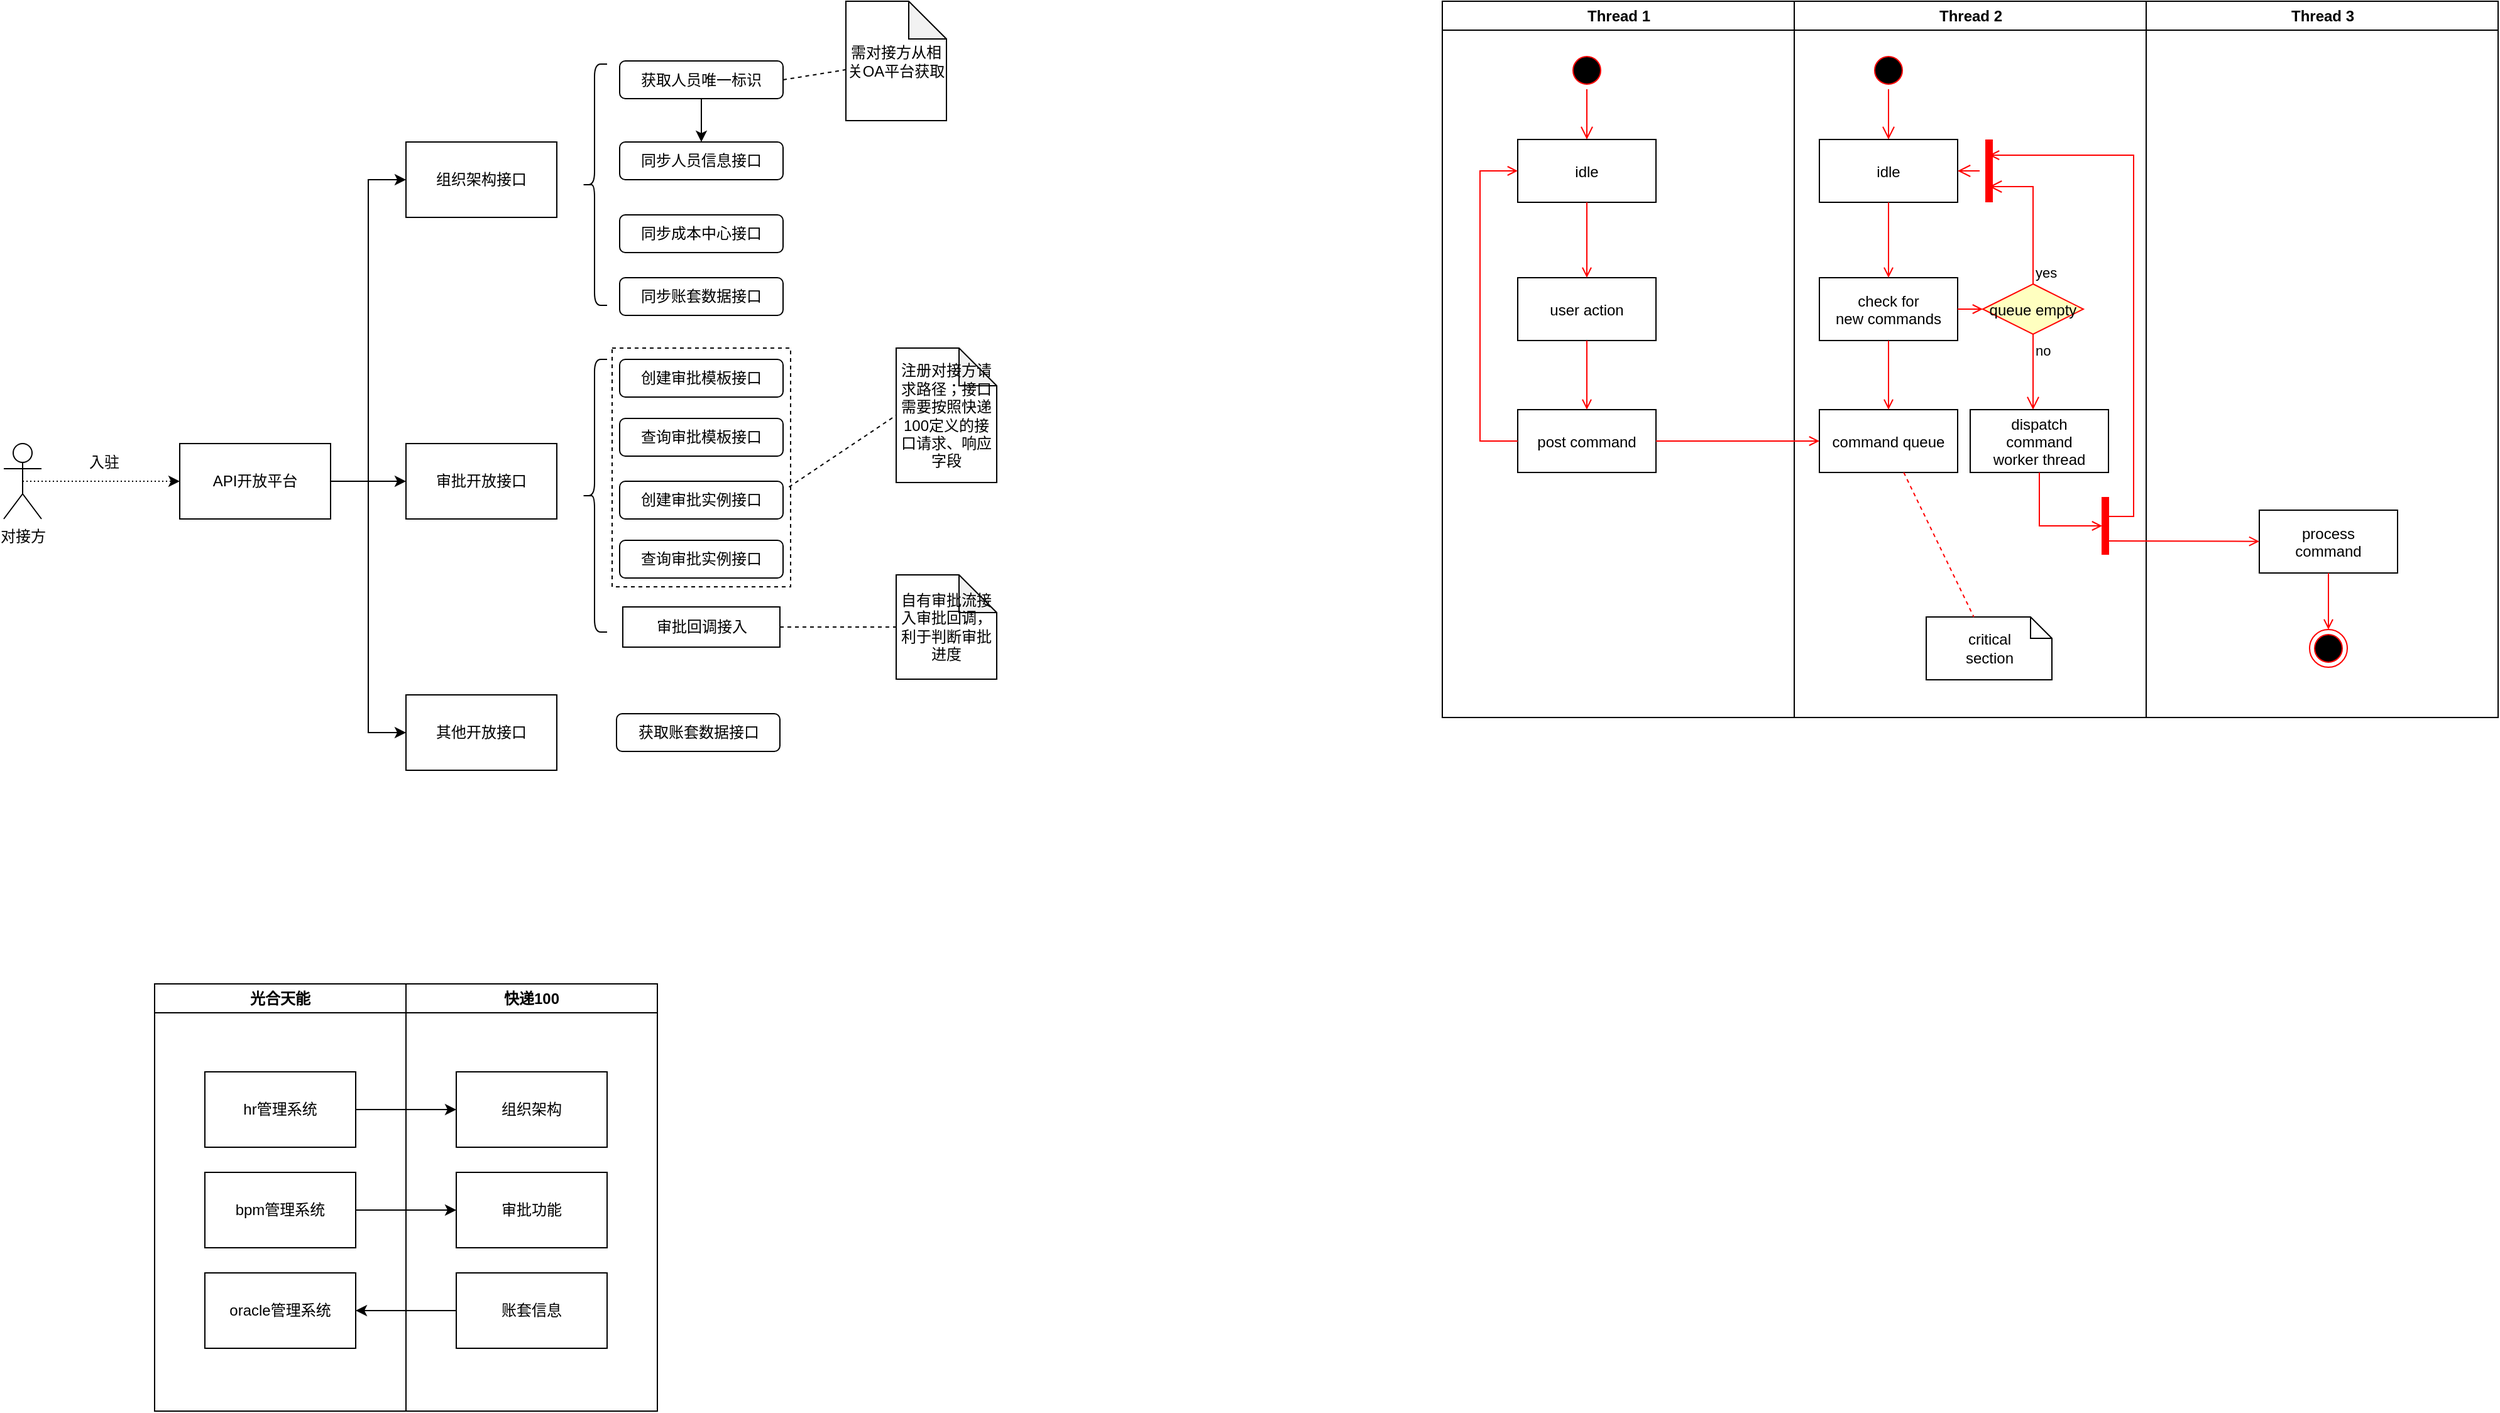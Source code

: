 <mxfile version="21.6.7" type="github">
  <diagram name="Page-1" id="e7e014a7-5840-1c2e-5031-d8a46d1fe8dd">
    <mxGraphModel dx="2812" dy="963" grid="1" gridSize="10" guides="1" tooltips="1" connect="1" arrows="1" fold="1" page="1" pageScale="1" pageWidth="1169" pageHeight="826" background="none" math="0" shadow="0">
      <root>
        <mxCell id="0" />
        <mxCell id="1" parent="0" />
        <mxCell id="X7CJDOQ9ewSfiJZdwL1m-84" value="" style="rounded=0;whiteSpace=wrap;html=1;dashed=1;" vertex="1" parent="1">
          <mxGeometry x="-496" y="404" width="142" height="190" as="geometry" />
        </mxCell>
        <mxCell id="2" value="Thread 1" style="swimlane;whiteSpace=wrap" parent="1" vertex="1">
          <mxGeometry x="164.5" y="128" width="280" height="570" as="geometry" />
        </mxCell>
        <mxCell id="5" value="" style="ellipse;shape=startState;fillColor=#000000;strokeColor=#ff0000;" parent="2" vertex="1">
          <mxGeometry x="100" y="40" width="30" height="30" as="geometry" />
        </mxCell>
        <mxCell id="6" value="" style="edgeStyle=elbowEdgeStyle;elbow=horizontal;verticalAlign=bottom;endArrow=open;endSize=8;strokeColor=#FF0000;endFill=1;rounded=0" parent="2" source="5" target="7" edge="1">
          <mxGeometry x="100" y="40" as="geometry">
            <mxPoint x="115" y="110" as="targetPoint" />
          </mxGeometry>
        </mxCell>
        <mxCell id="7" value="idle" style="" parent="2" vertex="1">
          <mxGeometry x="60" y="110" width="110" height="50" as="geometry" />
        </mxCell>
        <mxCell id="8" value="user action" style="" parent="2" vertex="1">
          <mxGeometry x="60" y="220" width="110" height="50" as="geometry" />
        </mxCell>
        <mxCell id="9" value="" style="endArrow=open;strokeColor=#FF0000;endFill=1;rounded=0" parent="2" source="7" target="8" edge="1">
          <mxGeometry relative="1" as="geometry" />
        </mxCell>
        <mxCell id="10" value="post command" style="" parent="2" vertex="1">
          <mxGeometry x="60" y="325" width="110" height="50" as="geometry" />
        </mxCell>
        <mxCell id="11" value="" style="endArrow=open;strokeColor=#FF0000;endFill=1;rounded=0" parent="2" source="8" target="10" edge="1">
          <mxGeometry relative="1" as="geometry" />
        </mxCell>
        <mxCell id="12" value="" style="edgeStyle=elbowEdgeStyle;elbow=horizontal;strokeColor=#FF0000;endArrow=open;endFill=1;rounded=0" parent="2" source="10" target="7" edge="1">
          <mxGeometry width="100" height="100" relative="1" as="geometry">
            <mxPoint x="160" y="290" as="sourcePoint" />
            <mxPoint x="260" y="190" as="targetPoint" />
            <Array as="points">
              <mxPoint x="30" y="250" />
            </Array>
          </mxGeometry>
        </mxCell>
        <mxCell id="3" value="Thread 2" style="swimlane;whiteSpace=wrap" parent="1" vertex="1">
          <mxGeometry x="444.5" y="128" width="280" height="570" as="geometry" />
        </mxCell>
        <mxCell id="13" value="" style="ellipse;shape=startState;fillColor=#000000;strokeColor=#ff0000;" parent="3" vertex="1">
          <mxGeometry x="60" y="40" width="30" height="30" as="geometry" />
        </mxCell>
        <mxCell id="14" value="" style="edgeStyle=elbowEdgeStyle;elbow=horizontal;verticalAlign=bottom;endArrow=open;endSize=8;strokeColor=#FF0000;endFill=1;rounded=0" parent="3" source="13" target="15" edge="1">
          <mxGeometry x="40" y="20" as="geometry">
            <mxPoint x="55" y="90" as="targetPoint" />
          </mxGeometry>
        </mxCell>
        <mxCell id="15" value="idle" style="" parent="3" vertex="1">
          <mxGeometry x="20" y="110" width="110" height="50" as="geometry" />
        </mxCell>
        <mxCell id="16" value="check for &#xa;new commands" style="" parent="3" vertex="1">
          <mxGeometry x="20" y="220" width="110" height="50" as="geometry" />
        </mxCell>
        <mxCell id="17" value="" style="endArrow=open;strokeColor=#FF0000;endFill=1;rounded=0" parent="3" source="15" target="16" edge="1">
          <mxGeometry relative="1" as="geometry" />
        </mxCell>
        <mxCell id="18" value="command queue" style="" parent="3" vertex="1">
          <mxGeometry x="20" y="325" width="110" height="50" as="geometry" />
        </mxCell>
        <mxCell id="19" value="" style="endArrow=open;strokeColor=#FF0000;endFill=1;rounded=0" parent="3" source="16" target="18" edge="1">
          <mxGeometry relative="1" as="geometry" />
        </mxCell>
        <mxCell id="21" value="queue empty" style="rhombus;fillColor=#ffffc0;strokeColor=#ff0000;" parent="3" vertex="1">
          <mxGeometry x="150" y="225" width="80" height="40" as="geometry" />
        </mxCell>
        <mxCell id="22" value="yes" style="edgeStyle=elbowEdgeStyle;elbow=horizontal;align=left;verticalAlign=bottom;endArrow=open;endSize=8;strokeColor=#FF0000;exitX=0.5;exitY=0;endFill=1;rounded=0;entryX=0.75;entryY=0.5;entryPerimeter=0" parent="3" source="21" target="25" edge="1">
          <mxGeometry x="-1" relative="1" as="geometry">
            <mxPoint x="160" y="150" as="targetPoint" />
            <Array as="points">
              <mxPoint x="190" y="180" />
            </Array>
          </mxGeometry>
        </mxCell>
        <mxCell id="23" value="no" style="edgeStyle=elbowEdgeStyle;elbow=horizontal;align=left;verticalAlign=top;endArrow=open;endSize=8;strokeColor=#FF0000;endFill=1;rounded=0" parent="3" source="21" target="30" edge="1">
          <mxGeometry x="-1" relative="1" as="geometry">
            <mxPoint x="190" y="305" as="targetPoint" />
          </mxGeometry>
        </mxCell>
        <mxCell id="24" value="" style="endArrow=open;strokeColor=#FF0000;endFill=1;rounded=0" parent="3" source="16" target="21" edge="1">
          <mxGeometry relative="1" as="geometry" />
        </mxCell>
        <mxCell id="25" value="" style="shape=line;strokeWidth=6;strokeColor=#ff0000;rotation=90" parent="3" vertex="1">
          <mxGeometry x="130" y="127.5" width="50" height="15" as="geometry" />
        </mxCell>
        <mxCell id="26" value="" style="edgeStyle=elbowEdgeStyle;elbow=horizontal;verticalAlign=bottom;endArrow=open;endSize=8;strokeColor=#FF0000;endFill=1;rounded=0" parent="3" source="25" target="15" edge="1">
          <mxGeometry x="130" y="90" as="geometry">
            <mxPoint x="230" y="140" as="targetPoint" />
          </mxGeometry>
        </mxCell>
        <mxCell id="30" value="dispatch&#xa;command&#xa;worker thread" style="" parent="3" vertex="1">
          <mxGeometry x="140" y="325" width="110" height="50" as="geometry" />
        </mxCell>
        <mxCell id="31" value="critical&#xa;section" style="shape=note;whiteSpace=wrap;size=17" parent="3" vertex="1">
          <mxGeometry x="105" y="490" width="100" height="50" as="geometry" />
        </mxCell>
        <mxCell id="32" value="" style="endArrow=none;strokeColor=#FF0000;endFill=0;rounded=0;dashed=1" parent="3" source="18" target="31" edge="1">
          <mxGeometry relative="1" as="geometry" />
        </mxCell>
        <mxCell id="34" value="" style="whiteSpace=wrap;strokeColor=#FF0000;fillColor=#FF0000" parent="3" vertex="1">
          <mxGeometry x="245" y="395" width="5" height="45" as="geometry" />
        </mxCell>
        <mxCell id="41" value="" style="edgeStyle=elbowEdgeStyle;elbow=horizontal;entryX=0;entryY=0.5;strokeColor=#FF0000;endArrow=open;endFill=1;rounded=0" parent="3" source="30" target="34" edge="1">
          <mxGeometry width="100" height="100" relative="1" as="geometry">
            <mxPoint x="60" y="480" as="sourcePoint" />
            <mxPoint x="160" y="380" as="targetPoint" />
            <Array as="points">
              <mxPoint x="195" y="400" />
            </Array>
          </mxGeometry>
        </mxCell>
        <mxCell id="4" value="Thread 3" style="swimlane;whiteSpace=wrap" parent="1" vertex="1">
          <mxGeometry x="724.5" y="128" width="280" height="570" as="geometry" />
        </mxCell>
        <mxCell id="33" value="process&#xa;command" style="" parent="4" vertex="1">
          <mxGeometry x="90" y="405" width="110" height="50" as="geometry" />
        </mxCell>
        <mxCell id="35" value="" style="edgeStyle=elbowEdgeStyle;elbow=horizontal;strokeColor=#FF0000;endArrow=open;endFill=1;rounded=0;entryX=0.25;entryY=0.5;entryPerimeter=0" parent="4" target="25" edge="1">
          <mxGeometry width="100" height="100" relative="1" as="geometry">
            <mxPoint x="-30" y="410" as="sourcePoint" />
            <mxPoint x="-120" y="120" as="targetPoint" />
            <Array as="points">
              <mxPoint x="-10" y="135" />
            </Array>
          </mxGeometry>
        </mxCell>
        <mxCell id="37" value="" style="edgeStyle=none;strokeColor=#FF0000;endArrow=open;endFill=1;rounded=0" parent="4" target="33" edge="1">
          <mxGeometry width="100" height="100" relative="1" as="geometry">
            <mxPoint x="-30" y="429.5" as="sourcePoint" />
            <mxPoint x="90" y="429.5" as="targetPoint" />
          </mxGeometry>
        </mxCell>
        <mxCell id="38" value="" style="ellipse;shape=endState;fillColor=#000000;strokeColor=#ff0000" parent="4" vertex="1">
          <mxGeometry x="130" y="500" width="30" height="30" as="geometry" />
        </mxCell>
        <mxCell id="39" value="" style="endArrow=open;strokeColor=#FF0000;endFill=1;rounded=0" parent="4" source="33" target="38" edge="1">
          <mxGeometry relative="1" as="geometry" />
        </mxCell>
        <mxCell id="20" value="" style="endArrow=open;strokeColor=#FF0000;endFill=1;rounded=0" parent="1" source="10" target="18" edge="1">
          <mxGeometry relative="1" as="geometry" />
        </mxCell>
        <mxCell id="X7CJDOQ9ewSfiJZdwL1m-41" value="光合天能" style="swimlane;whiteSpace=wrap;html=1;" vertex="1" parent="1">
          <mxGeometry x="-860" y="910" width="200" height="340" as="geometry" />
        </mxCell>
        <mxCell id="X7CJDOQ9ewSfiJZdwL1m-42" value="hr管理系统" style="rounded=0;whiteSpace=wrap;html=1;" vertex="1" parent="X7CJDOQ9ewSfiJZdwL1m-41">
          <mxGeometry x="40" y="70" width="120" height="60" as="geometry" />
        </mxCell>
        <mxCell id="X7CJDOQ9ewSfiJZdwL1m-43" value="bpm管理系统" style="rounded=0;whiteSpace=wrap;html=1;" vertex="1" parent="X7CJDOQ9ewSfiJZdwL1m-41">
          <mxGeometry x="40" y="150" width="120" height="60" as="geometry" />
        </mxCell>
        <mxCell id="X7CJDOQ9ewSfiJZdwL1m-44" value="oracle管理系统" style="rounded=0;whiteSpace=wrap;html=1;" vertex="1" parent="X7CJDOQ9ewSfiJZdwL1m-41">
          <mxGeometry x="40" y="230" width="120" height="60" as="geometry" />
        </mxCell>
        <mxCell id="X7CJDOQ9ewSfiJZdwL1m-45" value="快递100" style="swimlane;whiteSpace=wrap;html=1;" vertex="1" parent="1">
          <mxGeometry x="-660" y="910" width="200" height="340" as="geometry" />
        </mxCell>
        <mxCell id="X7CJDOQ9ewSfiJZdwL1m-46" value="组织架构" style="rounded=0;whiteSpace=wrap;html=1;" vertex="1" parent="X7CJDOQ9ewSfiJZdwL1m-45">
          <mxGeometry x="40" y="70" width="120" height="60" as="geometry" />
        </mxCell>
        <mxCell id="X7CJDOQ9ewSfiJZdwL1m-47" value="审批功能" style="rounded=0;whiteSpace=wrap;html=1;" vertex="1" parent="X7CJDOQ9ewSfiJZdwL1m-45">
          <mxGeometry x="40" y="150" width="120" height="60" as="geometry" />
        </mxCell>
        <mxCell id="X7CJDOQ9ewSfiJZdwL1m-48" value="账套信息" style="rounded=0;whiteSpace=wrap;html=1;" vertex="1" parent="X7CJDOQ9ewSfiJZdwL1m-45">
          <mxGeometry x="40" y="230" width="120" height="60" as="geometry" />
        </mxCell>
        <mxCell id="X7CJDOQ9ewSfiJZdwL1m-49" style="edgeStyle=orthogonalEdgeStyle;rounded=0;orthogonalLoop=1;jettySize=auto;html=1;exitX=0;exitY=0.5;exitDx=0;exitDy=0;" edge="1" parent="1" source="X7CJDOQ9ewSfiJZdwL1m-48" target="X7CJDOQ9ewSfiJZdwL1m-44">
          <mxGeometry relative="1" as="geometry" />
        </mxCell>
        <mxCell id="X7CJDOQ9ewSfiJZdwL1m-50" style="edgeStyle=orthogonalEdgeStyle;rounded=0;orthogonalLoop=1;jettySize=auto;html=1;exitX=1;exitY=0.5;exitDx=0;exitDy=0;entryX=0;entryY=0.5;entryDx=0;entryDy=0;" edge="1" parent="1" source="X7CJDOQ9ewSfiJZdwL1m-43" target="X7CJDOQ9ewSfiJZdwL1m-47">
          <mxGeometry relative="1" as="geometry" />
        </mxCell>
        <mxCell id="X7CJDOQ9ewSfiJZdwL1m-51" style="edgeStyle=orthogonalEdgeStyle;rounded=0;orthogonalLoop=1;jettySize=auto;html=1;exitX=1;exitY=0.5;exitDx=0;exitDy=0;entryX=0;entryY=0.5;entryDx=0;entryDy=0;" edge="1" parent="1" source="X7CJDOQ9ewSfiJZdwL1m-42" target="X7CJDOQ9ewSfiJZdwL1m-46">
          <mxGeometry relative="1" as="geometry" />
        </mxCell>
        <mxCell id="X7CJDOQ9ewSfiJZdwL1m-56" style="edgeStyle=orthogonalEdgeStyle;rounded=0;orthogonalLoop=1;jettySize=auto;html=1;exitX=0.5;exitY=0.5;exitDx=0;exitDy=0;exitPerimeter=0;entryX=0;entryY=0.5;entryDx=0;entryDy=0;dashed=1;dashPattern=1 2;" edge="1" parent="1" source="X7CJDOQ9ewSfiJZdwL1m-52" target="X7CJDOQ9ewSfiJZdwL1m-55">
          <mxGeometry relative="1" as="geometry" />
        </mxCell>
        <mxCell id="X7CJDOQ9ewSfiJZdwL1m-52" value="对接方" style="shape=umlActor;verticalLabelPosition=bottom;verticalAlign=top;html=1;outlineConnect=0;" vertex="1" parent="1">
          <mxGeometry x="-980" y="480" width="30" height="60" as="geometry" />
        </mxCell>
        <mxCell id="X7CJDOQ9ewSfiJZdwL1m-62" style="edgeStyle=orthogonalEdgeStyle;rounded=0;orthogonalLoop=1;jettySize=auto;html=1;exitX=1;exitY=0.5;exitDx=0;exitDy=0;entryX=0;entryY=0.5;entryDx=0;entryDy=0;" edge="1" parent="1" source="X7CJDOQ9ewSfiJZdwL1m-55" target="X7CJDOQ9ewSfiJZdwL1m-58">
          <mxGeometry relative="1" as="geometry" />
        </mxCell>
        <mxCell id="X7CJDOQ9ewSfiJZdwL1m-64" style="edgeStyle=orthogonalEdgeStyle;rounded=0;orthogonalLoop=1;jettySize=auto;html=1;exitX=1;exitY=0.5;exitDx=0;exitDy=0;entryX=0;entryY=0.5;entryDx=0;entryDy=0;" edge="1" parent="1" source="X7CJDOQ9ewSfiJZdwL1m-55" target="X7CJDOQ9ewSfiJZdwL1m-60">
          <mxGeometry relative="1" as="geometry" />
        </mxCell>
        <mxCell id="X7CJDOQ9ewSfiJZdwL1m-65" style="edgeStyle=orthogonalEdgeStyle;rounded=0;orthogonalLoop=1;jettySize=auto;html=1;exitX=1;exitY=0.5;exitDx=0;exitDy=0;entryX=0;entryY=0.5;entryDx=0;entryDy=0;" edge="1" parent="1" source="X7CJDOQ9ewSfiJZdwL1m-55" target="X7CJDOQ9ewSfiJZdwL1m-61">
          <mxGeometry relative="1" as="geometry" />
        </mxCell>
        <mxCell id="X7CJDOQ9ewSfiJZdwL1m-55" value="API开放平台" style="rounded=0;whiteSpace=wrap;html=1;" vertex="1" parent="1">
          <mxGeometry x="-840" y="480" width="120" height="60" as="geometry" />
        </mxCell>
        <mxCell id="X7CJDOQ9ewSfiJZdwL1m-57" value="入驻" style="text;html=1;strokeColor=none;fillColor=none;align=center;verticalAlign=middle;whiteSpace=wrap;rounded=0;" vertex="1" parent="1">
          <mxGeometry x="-930" y="480" width="60" height="30" as="geometry" />
        </mxCell>
        <mxCell id="X7CJDOQ9ewSfiJZdwL1m-58" value="组织架构接口" style="rounded=0;whiteSpace=wrap;html=1;" vertex="1" parent="1">
          <mxGeometry x="-660" y="240" width="120" height="60" as="geometry" />
        </mxCell>
        <mxCell id="X7CJDOQ9ewSfiJZdwL1m-60" value="审批开放接口" style="rounded=0;whiteSpace=wrap;html=1;" vertex="1" parent="1">
          <mxGeometry x="-660" y="480" width="120" height="60" as="geometry" />
        </mxCell>
        <mxCell id="X7CJDOQ9ewSfiJZdwL1m-61" value="其他开放接口" style="rounded=0;whiteSpace=wrap;html=1;" vertex="1" parent="1">
          <mxGeometry x="-660" y="680" width="120" height="60" as="geometry" />
        </mxCell>
        <mxCell id="X7CJDOQ9ewSfiJZdwL1m-66" value="" style="shape=curlyBracket;whiteSpace=wrap;html=1;rounded=1;labelPosition=left;verticalLabelPosition=middle;align=right;verticalAlign=middle;" vertex="1" parent="1">
          <mxGeometry x="-520" y="178" width="20" height="192" as="geometry" />
        </mxCell>
        <mxCell id="X7CJDOQ9ewSfiJZdwL1m-69" value="" style="edgeStyle=orthogonalEdgeStyle;rounded=0;orthogonalLoop=1;jettySize=auto;html=1;" edge="1" parent="1" source="X7CJDOQ9ewSfiJZdwL1m-67" target="X7CJDOQ9ewSfiJZdwL1m-68">
          <mxGeometry relative="1" as="geometry" />
        </mxCell>
        <mxCell id="X7CJDOQ9ewSfiJZdwL1m-67" value="获取人员唯一标识" style="rounded=1;whiteSpace=wrap;html=1;" vertex="1" parent="1">
          <mxGeometry x="-490" y="175.5" width="130" height="30" as="geometry" />
        </mxCell>
        <mxCell id="X7CJDOQ9ewSfiJZdwL1m-68" value="同步人员信息接口" style="rounded=1;whiteSpace=wrap;html=1;" vertex="1" parent="1">
          <mxGeometry x="-490" y="240" width="130" height="30" as="geometry" />
        </mxCell>
        <mxCell id="X7CJDOQ9ewSfiJZdwL1m-70" value="需对接方从相关OA平台获取" style="shape=note;whiteSpace=wrap;html=1;backgroundOutline=1;darkOpacity=0.05;" vertex="1" parent="1">
          <mxGeometry x="-310" y="128" width="80" height="95" as="geometry" />
        </mxCell>
        <mxCell id="X7CJDOQ9ewSfiJZdwL1m-72" value="" style="endArrow=none;html=1;rounded=0;entryX=-0.004;entryY=0.574;entryDx=0;entryDy=0;entryPerimeter=0;exitX=1;exitY=0.5;exitDx=0;exitDy=0;dashed=1;" edge="1" parent="1" source="X7CJDOQ9ewSfiJZdwL1m-67" target="X7CJDOQ9ewSfiJZdwL1m-70">
          <mxGeometry width="50" height="50" relative="1" as="geometry">
            <mxPoint x="-360" y="235.5" as="sourcePoint" />
            <mxPoint x="-310" y="185.5" as="targetPoint" />
          </mxGeometry>
        </mxCell>
        <mxCell id="X7CJDOQ9ewSfiJZdwL1m-74" value="同步成本中心接口" style="rounded=1;whiteSpace=wrap;html=1;" vertex="1" parent="1">
          <mxGeometry x="-490" y="298" width="130" height="30" as="geometry" />
        </mxCell>
        <mxCell id="X7CJDOQ9ewSfiJZdwL1m-75" value="同步账套数据接口" style="rounded=1;whiteSpace=wrap;html=1;" vertex="1" parent="1">
          <mxGeometry x="-490" y="348" width="130" height="30" as="geometry" />
        </mxCell>
        <mxCell id="X7CJDOQ9ewSfiJZdwL1m-76" value="" style="shape=curlyBracket;whiteSpace=wrap;html=1;rounded=1;labelPosition=left;verticalLabelPosition=middle;align=right;verticalAlign=middle;" vertex="1" parent="1">
          <mxGeometry x="-520" y="413" width="20" height="217" as="geometry" />
        </mxCell>
        <mxCell id="X7CJDOQ9ewSfiJZdwL1m-78" value="创建审批模板接口" style="rounded=1;whiteSpace=wrap;html=1;" vertex="1" parent="1">
          <mxGeometry x="-490" y="413" width="130" height="30" as="geometry" />
        </mxCell>
        <mxCell id="X7CJDOQ9ewSfiJZdwL1m-79" value="查询审批模板接口" style="rounded=1;whiteSpace=wrap;html=1;" vertex="1" parent="1">
          <mxGeometry x="-490" y="460" width="130" height="30" as="geometry" />
        </mxCell>
        <mxCell id="X7CJDOQ9ewSfiJZdwL1m-80" value="创建审批实例接口" style="rounded=1;whiteSpace=wrap;html=1;" vertex="1" parent="1">
          <mxGeometry x="-490" y="510" width="130" height="30" as="geometry" />
        </mxCell>
        <mxCell id="X7CJDOQ9ewSfiJZdwL1m-81" value="查询审批实例接口" style="rounded=1;whiteSpace=wrap;html=1;" vertex="1" parent="1">
          <mxGeometry x="-490" y="557" width="130" height="30" as="geometry" />
        </mxCell>
        <mxCell id="X7CJDOQ9ewSfiJZdwL1m-82" value="审批回调接入" style="rounded=0;whiteSpace=wrap;html=1;" vertex="1" parent="1">
          <mxGeometry x="-487.5" y="610" width="125" height="32" as="geometry" />
        </mxCell>
        <mxCell id="X7CJDOQ9ewSfiJZdwL1m-83" value="获取账套数据接口" style="rounded=1;whiteSpace=wrap;html=1;" vertex="1" parent="1">
          <mxGeometry x="-492.5" y="695" width="130" height="30" as="geometry" />
        </mxCell>
        <mxCell id="X7CJDOQ9ewSfiJZdwL1m-85" value="注册对接方请求路径；接口需要按照快递100定义的接口请求、响应字段" style="shape=note;whiteSpace=wrap;html=1;backgroundOutline=1;darkOpacity=0.05;" vertex="1" parent="1">
          <mxGeometry x="-270" y="404" width="80" height="107" as="geometry" />
        </mxCell>
        <mxCell id="X7CJDOQ9ewSfiJZdwL1m-87" value="" style="endArrow=none;html=1;rounded=0;entryX=0;entryY=0.5;entryDx=0;entryDy=0;entryPerimeter=0;exitX=0.991;exitY=0.582;exitDx=0;exitDy=0;dashed=1;exitPerimeter=0;" edge="1" parent="1" source="X7CJDOQ9ewSfiJZdwL1m-84" target="X7CJDOQ9ewSfiJZdwL1m-85">
          <mxGeometry width="50" height="50" relative="1" as="geometry">
            <mxPoint x="-340" y="490" as="sourcePoint" />
            <mxPoint x="-290" y="482" as="targetPoint" />
          </mxGeometry>
        </mxCell>
        <mxCell id="X7CJDOQ9ewSfiJZdwL1m-88" value="自有审批流接入审批回调，利于判断审批进度" style="shape=note;whiteSpace=wrap;html=1;backgroundOutline=1;darkOpacity=0.05;" vertex="1" parent="1">
          <mxGeometry x="-270" y="584.5" width="80" height="83" as="geometry" />
        </mxCell>
        <mxCell id="X7CJDOQ9ewSfiJZdwL1m-89" value="" style="endArrow=none;html=1;rounded=0;entryX=0;entryY=0.5;entryDx=0;entryDy=0;entryPerimeter=0;exitX=1;exitY=0.5;exitDx=0;exitDy=0;dashed=1;" edge="1" parent="1" source="X7CJDOQ9ewSfiJZdwL1m-82" target="X7CJDOQ9ewSfiJZdwL1m-88">
          <mxGeometry width="50" height="50" relative="1" as="geometry">
            <mxPoint x="-354" y="630" as="sourcePoint" />
            <mxPoint x="-259" y="573" as="targetPoint" />
          </mxGeometry>
        </mxCell>
      </root>
    </mxGraphModel>
  </diagram>
</mxfile>
